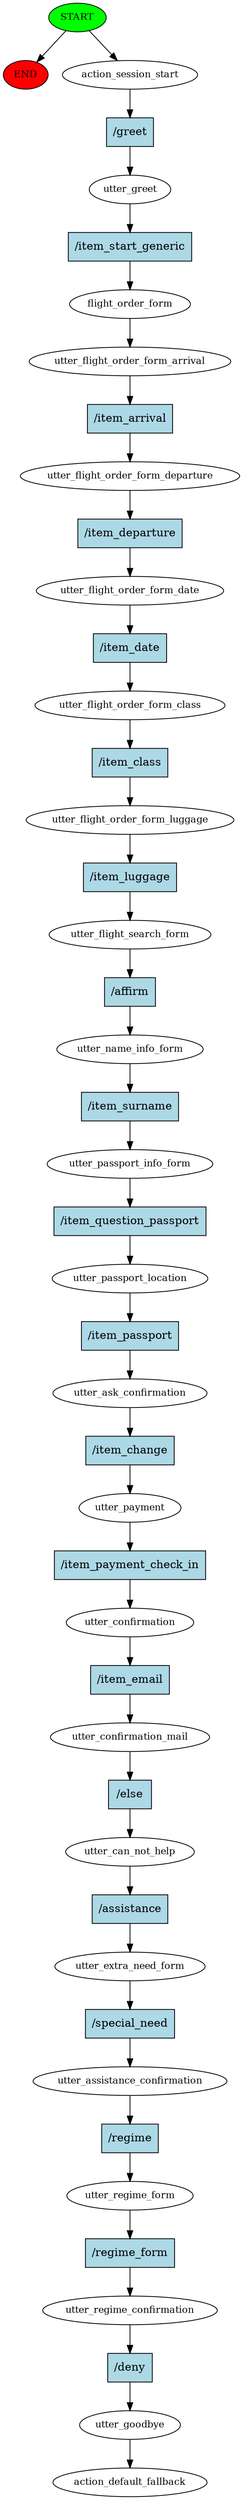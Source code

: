 digraph  {
0 [class="start active", fillcolor=green, fontsize=12, label=START, style=filled];
"-1" [class=end, fillcolor=red, fontsize=12, label=END, style=filled];
1 [class=active, fontsize=12, label=action_session_start];
2 [class=active, fontsize=12, label=utter_greet];
3 [class=active, fontsize=12, label=flight_order_form];
4 [class=active, fontsize=12, label=utter_flight_order_form_arrival];
5 [class=active, fontsize=12, label=utter_flight_order_form_departure];
6 [class=active, fontsize=12, label=utter_flight_order_form_date];
7 [class=active, fontsize=12, label=utter_flight_order_form_class];
8 [class=active, fontsize=12, label=utter_flight_order_form_luggage];
9 [class=active, fontsize=12, label=utter_flight_search_form];
10 [class=active, fontsize=12, label=utter_name_info_form];
11 [class=active, fontsize=12, label=utter_passport_info_form];
12 [class=active, fontsize=12, label=utter_passport_location];
13 [class=active, fontsize=12, label=utter_ask_confirmation];
14 [class=active, fontsize=12, label=utter_payment];
15 [class=active, fontsize=12, label=utter_confirmation];
16 [class=active, fontsize=12, label=utter_confirmation_mail];
17 [class=active, fontsize=12, label=utter_can_not_help];
18 [class=active, fontsize=12, label=utter_extra_need_form];
19 [class=active, fontsize=12, label=utter_assistance_confirmation];
20 [class=active, fontsize=12, label=utter_regime_form];
21 [class=active, fontsize=12, label=utter_regime_confirmation];
22 [class=active, fontsize=12, label=utter_goodbye];
23 [class="dashed active", fontsize=12, label=action_default_fallback];
24 [class="intent active", fillcolor=lightblue, label="/greet", shape=rect, style=filled];
25 [class="intent active", fillcolor=lightblue, label="/item_start_generic", shape=rect, style=filled];
26 [class="intent active", fillcolor=lightblue, label="/item_arrival", shape=rect, style=filled];
27 [class="intent active", fillcolor=lightblue, label="/item_departure", shape=rect, style=filled];
28 [class="intent active", fillcolor=lightblue, label="/item_date", shape=rect, style=filled];
29 [class="intent active", fillcolor=lightblue, label="/item_class", shape=rect, style=filled];
30 [class="intent active", fillcolor=lightblue, label="/item_luggage", shape=rect, style=filled];
31 [class="intent active", fillcolor=lightblue, label="/affirm", shape=rect, style=filled];
32 [class="intent active", fillcolor=lightblue, label="/item_surname", shape=rect, style=filled];
33 [class="intent active", fillcolor=lightblue, label="/item_question_passport", shape=rect, style=filled];
34 [class="intent active", fillcolor=lightblue, label="/item_passport", shape=rect, style=filled];
35 [class="intent active", fillcolor=lightblue, label="/item_change", shape=rect, style=filled];
36 [class="intent active", fillcolor=lightblue, label="/item_payment_check_in", shape=rect, style=filled];
37 [class="intent active", fillcolor=lightblue, label="/item_email", shape=rect, style=filled];
38 [class="intent active", fillcolor=lightblue, label="/else", shape=rect, style=filled];
39 [class="intent active", fillcolor=lightblue, label="/assistance", shape=rect, style=filled];
40 [class="intent active", fillcolor=lightblue, label="/special_need", shape=rect, style=filled];
41 [class="intent active", fillcolor=lightblue, label="/regime", shape=rect, style=filled];
42 [class="intent active", fillcolor=lightblue, label="/regime_form", shape=rect, style=filled];
43 [class="intent active", fillcolor=lightblue, label="/deny", shape=rect, style=filled];
0 -> "-1"  [class="", key=NONE, label=""];
0 -> 1  [class=active, key=NONE, label=""];
1 -> 24  [class=active, key=0];
2 -> 25  [class=active, key=0];
3 -> 4  [class=active, key=NONE, label=""];
4 -> 26  [class=active, key=0];
5 -> 27  [class=active, key=0];
6 -> 28  [class=active, key=0];
7 -> 29  [class=active, key=0];
8 -> 30  [class=active, key=0];
9 -> 31  [class=active, key=0];
10 -> 32  [class=active, key=0];
11 -> 33  [class=active, key=0];
12 -> 34  [class=active, key=0];
13 -> 35  [class=active, key=0];
14 -> 36  [class=active, key=0];
15 -> 37  [class=active, key=0];
16 -> 38  [class=active, key=0];
17 -> 39  [class=active, key=0];
18 -> 40  [class=active, key=0];
19 -> 41  [class=active, key=0];
20 -> 42  [class=active, key=0];
21 -> 43  [class=active, key=0];
22 -> 23  [class=active, key=NONE, label=""];
24 -> 2  [class=active, key=0];
25 -> 3  [class=active, key=0];
26 -> 5  [class=active, key=0];
27 -> 6  [class=active, key=0];
28 -> 7  [class=active, key=0];
29 -> 8  [class=active, key=0];
30 -> 9  [class=active, key=0];
31 -> 10  [class=active, key=0];
32 -> 11  [class=active, key=0];
33 -> 12  [class=active, key=0];
34 -> 13  [class=active, key=0];
35 -> 14  [class=active, key=0];
36 -> 15  [class=active, key=0];
37 -> 16  [class=active, key=0];
38 -> 17  [class=active, key=0];
39 -> 18  [class=active, key=0];
40 -> 19  [class=active, key=0];
41 -> 20  [class=active, key=0];
42 -> 21  [class=active, key=0];
43 -> 22  [class=active, key=0];
}
